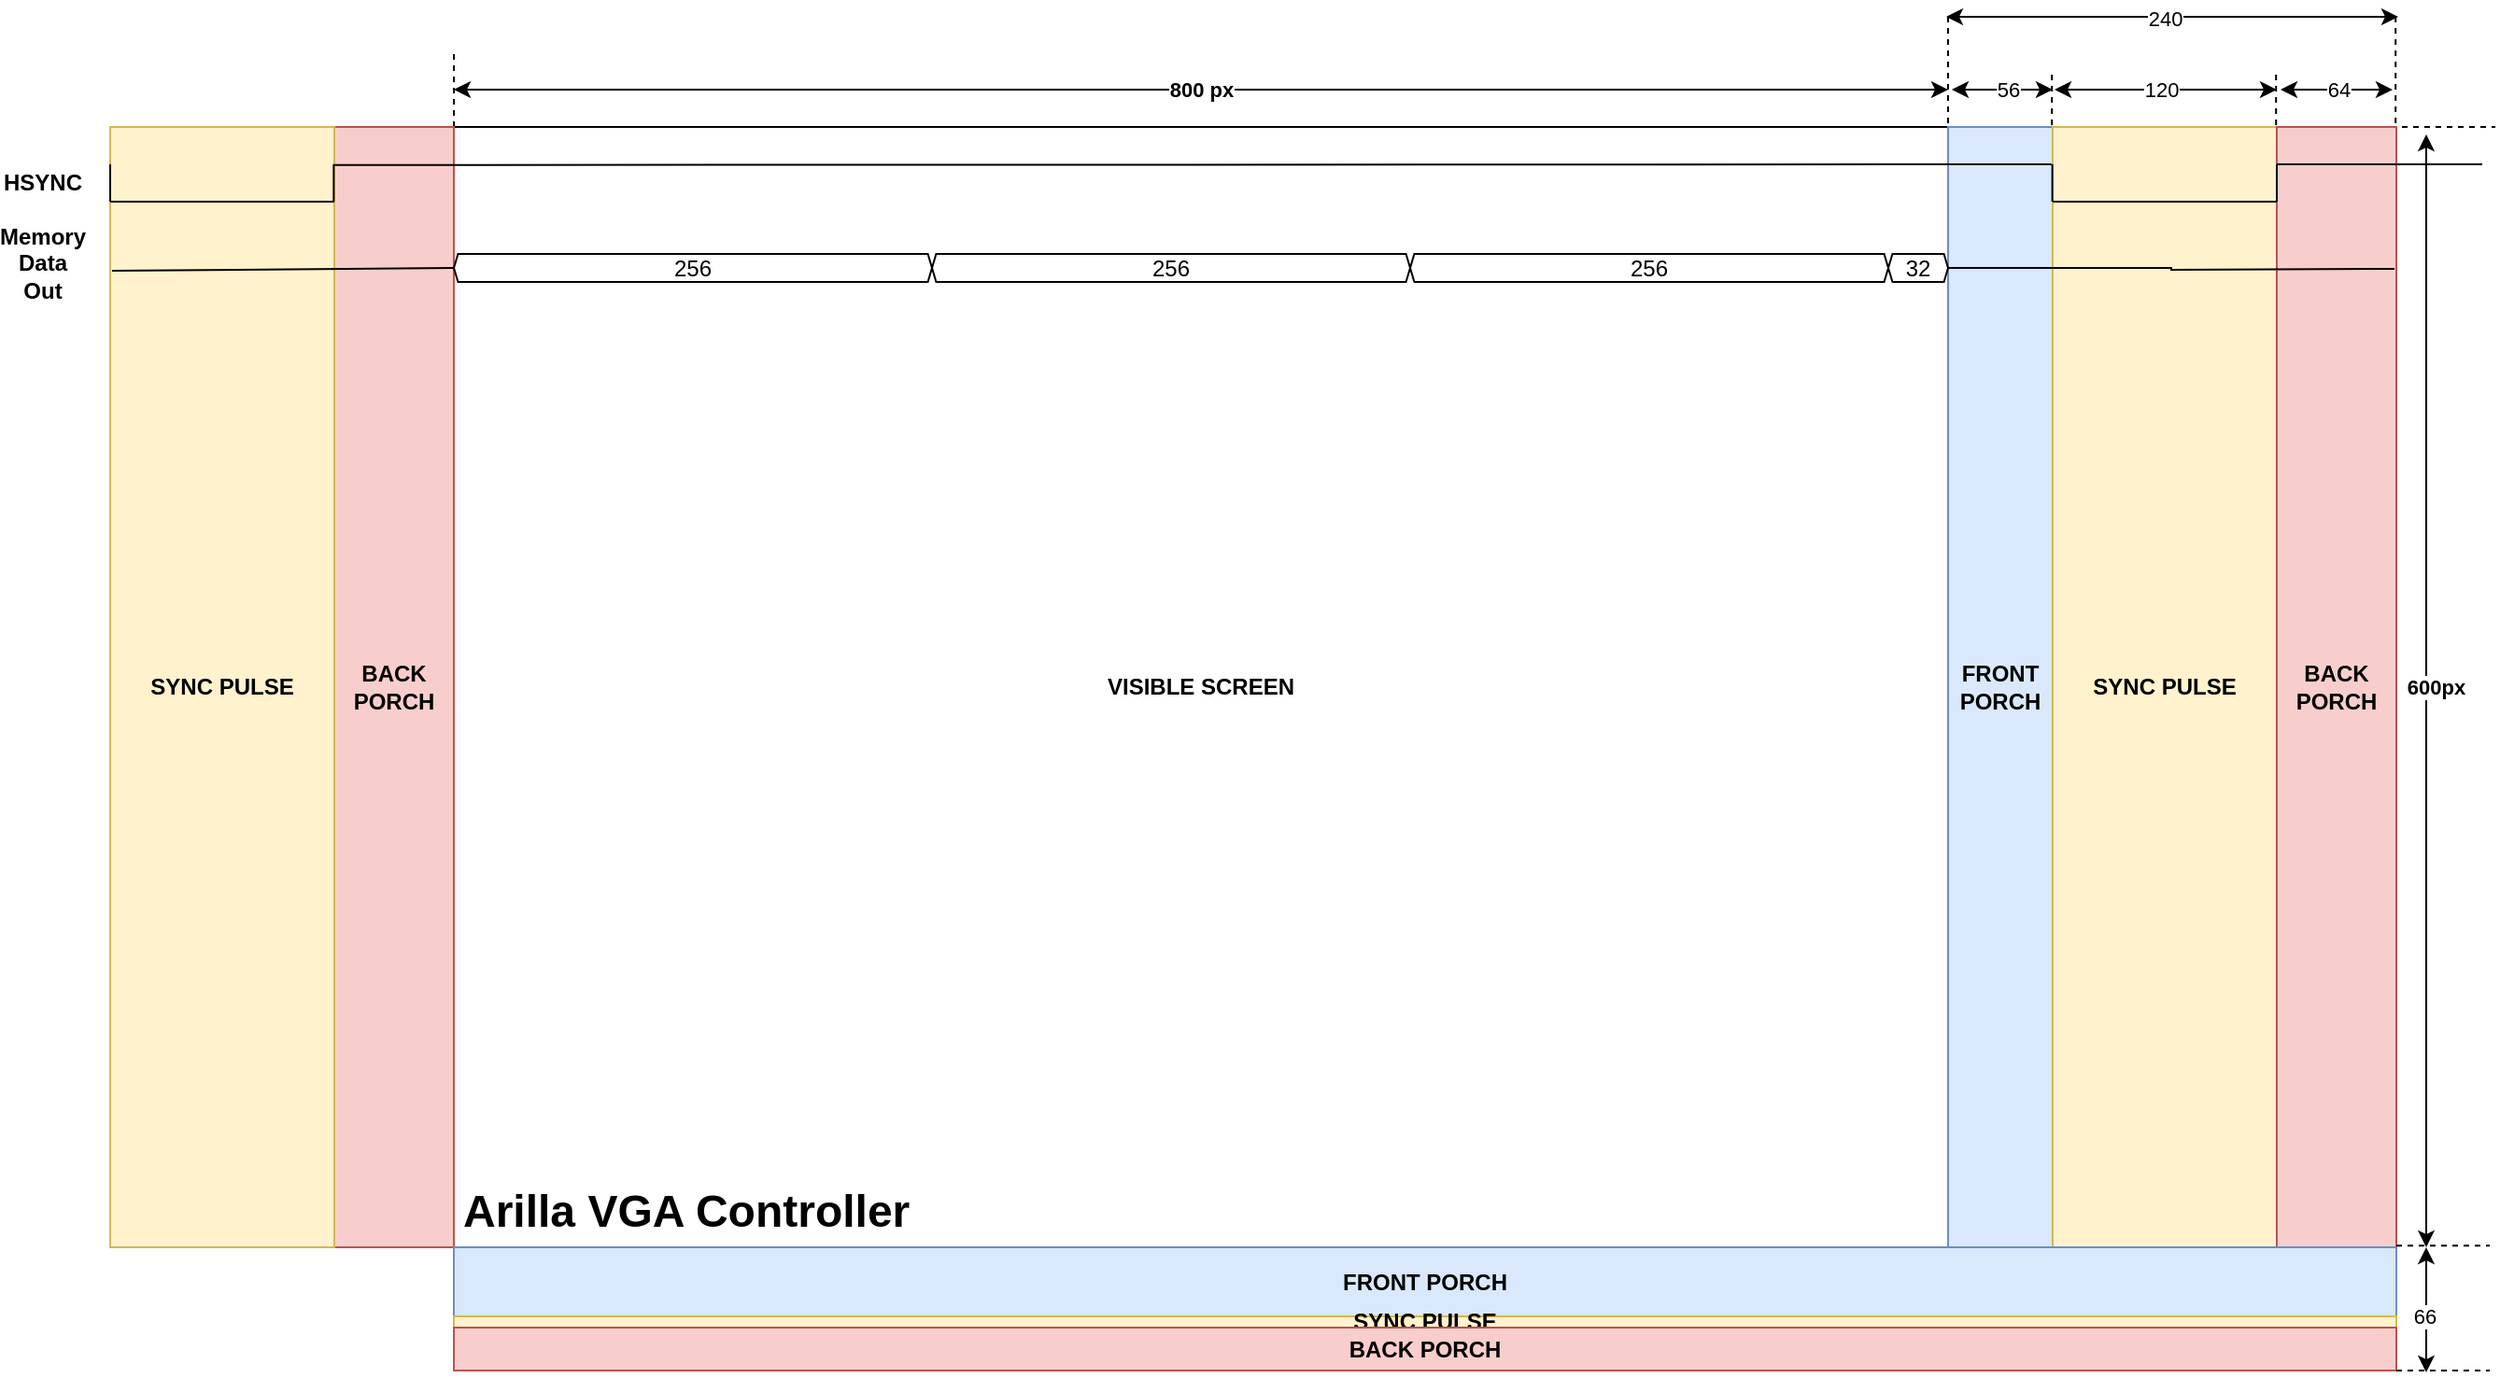 <mxfile version="15.0.5" type="device"><diagram id="g8dNcK2lHK-4lsfCOSbI" name="Page-1"><mxGraphModel dx="2409" dy="766" grid="0" gridSize="10" guides="1" tooltips="1" connect="1" arrows="1" fold="1" page="1" pageScale="1" pageWidth="583" pageHeight="827" math="0" shadow="0"><root><mxCell id="0"/><mxCell id="1" parent="0"/><mxCell id="Ez3e_Y8C4YFQLMpHcTPp-38" value="" style="endArrow=none;dashed=1;html=1;fontStyle=1" parent="1" edge="1"><mxGeometry width="50" height="50" relative="1" as="geometry"><mxPoint x="1159.6" y="130" as="sourcePoint"/><mxPoint x="1159.6" y="59" as="targetPoint"/><Array as="points"/></mxGeometry></mxCell><mxCell id="Ez3e_Y8C4YFQLMpHcTPp-36" value="" style="endArrow=none;dashed=1;html=1;fontStyle=1" parent="1" edge="1"><mxGeometry width="50" height="50" relative="1" as="geometry"><mxPoint x="1095.6" y="131" as="sourcePoint"/><mxPoint x="1095.6" y="91" as="targetPoint"/></mxGeometry></mxCell><mxCell id="Ez3e_Y8C4YFQLMpHcTPp-37" value="" style="endArrow=none;dashed=1;html=1;fontStyle=1" parent="1" edge="1"><mxGeometry width="50" height="50" relative="1" as="geometry"><mxPoint x="975.6" y="131" as="sourcePoint"/><mxPoint x="975.6" y="91" as="targetPoint"/></mxGeometry></mxCell><mxCell id="Ez3e_Y8C4YFQLMpHcTPp-2" value="VISIBLE SCREEN" style="rounded=0;whiteSpace=wrap;html=1;fontStyle=1" parent="1" vertex="1"><mxGeometry x="120" y="120" width="800" height="600" as="geometry"/></mxCell><mxCell id="Ez3e_Y8C4YFQLMpHcTPp-4" value="" style="endArrow=none;dashed=1;html=1;fontStyle=1" parent="1" edge="1"><mxGeometry width="50" height="50" relative="1" as="geometry"><mxPoint x="120" y="120" as="sourcePoint"/><mxPoint x="120" y="80" as="targetPoint"/><Array as="points"/></mxGeometry></mxCell><mxCell id="Ez3e_Y8C4YFQLMpHcTPp-5" value="" style="endArrow=none;dashed=1;html=1;fontStyle=1" parent="1" edge="1"><mxGeometry width="50" height="50" relative="1" as="geometry"><mxPoint x="920" y="130" as="sourcePoint"/><mxPoint x="920" y="58" as="targetPoint"/><Array as="points"/></mxGeometry></mxCell><mxCell id="Ez3e_Y8C4YFQLMpHcTPp-6" value="" style="endArrow=classic;startArrow=classic;html=1;fontStyle=1" parent="1" edge="1"><mxGeometry width="50" height="50" relative="1" as="geometry"><mxPoint x="120" y="100" as="sourcePoint"/><mxPoint x="920" y="100" as="targetPoint"/><Array as="points"><mxPoint x="510" y="100"/></Array></mxGeometry></mxCell><mxCell id="Ez3e_Y8C4YFQLMpHcTPp-7" value="800 px" style="edgeLabel;html=1;align=center;verticalAlign=middle;resizable=0;points=[];fontStyle=1" parent="Ez3e_Y8C4YFQLMpHcTPp-6" vertex="1" connectable="0"><mxGeometry x="-0.117" relative="1" as="geometry"><mxPoint x="47" as="offset"/></mxGeometry></mxCell><mxCell id="Ez3e_Y8C4YFQLMpHcTPp-10" value="&lt;h1&gt;Arilla VGA Controller&lt;br&gt;&lt;/h1&gt;" style="text;html=1;strokeColor=none;fillColor=none;spacing=5;spacingTop=-20;whiteSpace=wrap;overflow=hidden;rounded=0;fontStyle=1" parent="1" vertex="1"><mxGeometry x="120" y="681" width="369" height="39" as="geometry"/></mxCell><mxCell id="Ez3e_Y8C4YFQLMpHcTPp-12" value="&lt;span&gt;FRONT PORCH&lt;br&gt;&lt;/span&gt;" style="rounded=0;whiteSpace=wrap;html=1;fillColor=#dae8fc;strokeColor=#6c8ebf;fontStyle=1" parent="1" vertex="1"><mxGeometry x="920" y="120" width="56" height="600" as="geometry"/></mxCell><mxCell id="Ez3e_Y8C4YFQLMpHcTPp-14" value="&lt;span&gt;SYNC PULSE&lt;br&gt;&lt;/span&gt;" style="rounded=0;whiteSpace=wrap;html=1;fillColor=#fff2cc;strokeColor=#d6b656;fontStyle=1" parent="1" vertex="1"><mxGeometry x="976" y="120" width="120" height="600" as="geometry"/></mxCell><mxCell id="Ez3e_Y8C4YFQLMpHcTPp-15" value="&lt;span&gt;BACK PORCH&lt;/span&gt;" style="rounded=0;whiteSpace=wrap;html=1;fillColor=#f8cecc;strokeColor=#b85450;fontStyle=1" parent="1" vertex="1"><mxGeometry x="56" y="120" width="64" height="600" as="geometry"/></mxCell><mxCell id="Ez3e_Y8C4YFQLMpHcTPp-17" value="&lt;span&gt;SYNC PULSE&lt;br&gt;&lt;/span&gt;" style="rounded=0;whiteSpace=wrap;html=1;fillColor=#fff2cc;strokeColor=#d6b656;fontStyle=1" parent="1" vertex="1"><mxGeometry x="-64" y="120" width="120" height="600" as="geometry"/></mxCell><mxCell id="Ez3e_Y8C4YFQLMpHcTPp-29" value="&lt;span&gt;BACK PORCH&lt;/span&gt;" style="rounded=0;whiteSpace=wrap;html=1;fillColor=#f8cecc;strokeColor=#b85450;fontStyle=1" parent="1" vertex="1"><mxGeometry x="1096" y="120" width="64" height="600" as="geometry"/></mxCell><mxCell id="Ez3e_Y8C4YFQLMpHcTPp-32" value="HSYNC" style="text;html=1;strokeColor=none;fillColor=none;align=center;verticalAlign=middle;whiteSpace=wrap;rounded=0;fontStyle=1" parent="1" vertex="1"><mxGeometry x="-120" y="140" width="40" height="20" as="geometry"/></mxCell><mxCell id="Ez3e_Y8C4YFQLMpHcTPp-22" value="" style="endArrow=none;html=1;fontStyle=1" parent="1" edge="1"><mxGeometry x="-64" y="140" width="50" height="50" as="geometry"><mxPoint x="-64" y="160" as="sourcePoint"/><mxPoint x="56" y="160" as="targetPoint"/></mxGeometry></mxCell><mxCell id="Ez3e_Y8C4YFQLMpHcTPp-23" value="" style="endArrow=none;html=1;fontStyle=1" parent="1" edge="1"><mxGeometry x="-64.33" y="140" width="50" height="50" as="geometry"><mxPoint x="55.67" y="140" as="sourcePoint"/><mxPoint x="55.67" y="160" as="targetPoint"/></mxGeometry></mxCell><mxCell id="Ez3e_Y8C4YFQLMpHcTPp-24" value="" style="endArrow=none;html=1;fontStyle=1" parent="1" edge="1"><mxGeometry x="-64" y="140" width="50" height="50" as="geometry"><mxPoint x="-64" y="140" as="sourcePoint"/><mxPoint x="-64" y="160" as="targetPoint"/></mxGeometry></mxCell><mxCell id="Ez3e_Y8C4YFQLMpHcTPp-25" value="" style="endArrow=none;html=1;fontStyle=1;exitX=-0.007;exitY=0.034;exitDx=0;exitDy=0;exitPerimeter=0;" parent="1" source="Ez3e_Y8C4YFQLMpHcTPp-15" edge="1"><mxGeometry x="-70" y="140" width="50" height="50" as="geometry"><mxPoint x="60" y="140" as="sourcePoint"/><mxPoint x="970" y="140" as="targetPoint"/><Array as="points"><mxPoint x="970" y="140"/><mxPoint x="976" y="140"/></Array></mxGeometry></mxCell><mxCell id="Ez3e_Y8C4YFQLMpHcTPp-26" value="" style="endArrow=none;html=1;fontStyle=1" parent="1" edge="1"><mxGeometry x="-64" y="140" width="50" height="50" as="geometry"><mxPoint x="976" y="160" as="sourcePoint"/><mxPoint x="1096" y="160" as="targetPoint"/></mxGeometry></mxCell><mxCell id="Ez3e_Y8C4YFQLMpHcTPp-27" value="" style="endArrow=none;html=1;fontStyle=1" parent="1" edge="1"><mxGeometry x="-64" y="140" width="50" height="50" as="geometry"><mxPoint x="1096" y="140" as="sourcePoint"/><mxPoint x="1096" y="160" as="targetPoint"/></mxGeometry></mxCell><mxCell id="Ez3e_Y8C4YFQLMpHcTPp-28" value="" style="endArrow=none;html=1;fontStyle=1" parent="1" edge="1"><mxGeometry x="-64.19" y="140" width="50" height="50" as="geometry"><mxPoint x="975.81" y="140" as="sourcePoint"/><mxPoint x="975.81" y="160" as="targetPoint"/></mxGeometry></mxCell><mxCell id="Ez3e_Y8C4YFQLMpHcTPp-30" value="" style="endArrow=none;html=1;fontStyle=1" parent="1" edge="1"><mxGeometry x="-64" y="140" width="50" height="50" as="geometry"><mxPoint x="1096" y="140" as="sourcePoint"/><mxPoint x="1206" y="140" as="targetPoint"/></mxGeometry></mxCell><mxCell id="Ez3e_Y8C4YFQLMpHcTPp-39" value="" style="endArrow=classic;startArrow=classic;html=1;" parent="1" edge="1"><mxGeometry width="50" height="50" relative="1" as="geometry"><mxPoint x="922" y="100" as="sourcePoint"/><mxPoint x="976" y="100" as="targetPoint"/><Array as="points"/></mxGeometry></mxCell><mxCell id="Ez3e_Y8C4YFQLMpHcTPp-42" value="56" style="edgeLabel;html=1;align=center;verticalAlign=middle;resizable=0;points=[];" parent="Ez3e_Y8C4YFQLMpHcTPp-39" vertex="1" connectable="0"><mxGeometry x="0.283" y="2" relative="1" as="geometry"><mxPoint x="-5" y="2" as="offset"/></mxGeometry></mxCell><mxCell id="Ez3e_Y8C4YFQLMpHcTPp-40" value="" style="endArrow=classic;startArrow=classic;html=1;" parent="1" edge="1"><mxGeometry width="50" height="50" relative="1" as="geometry"><mxPoint x="977" y="100" as="sourcePoint"/><mxPoint x="1096" y="100" as="targetPoint"/></mxGeometry></mxCell><mxCell id="Ez3e_Y8C4YFQLMpHcTPp-43" value="120" style="edgeLabel;html=1;align=center;verticalAlign=middle;resizable=0;points=[];" parent="Ez3e_Y8C4YFQLMpHcTPp-40" vertex="1" connectable="0"><mxGeometry x="-0.277" relative="1" as="geometry"><mxPoint x="14" as="offset"/></mxGeometry></mxCell><mxCell id="Ez3e_Y8C4YFQLMpHcTPp-41" value="" style="endArrow=classic;startArrow=classic;html=1;" parent="1" edge="1"><mxGeometry width="50" height="50" relative="1" as="geometry"><mxPoint x="1098" y="100" as="sourcePoint"/><mxPoint x="1158" y="100" as="targetPoint"/></mxGeometry></mxCell><mxCell id="Ez3e_Y8C4YFQLMpHcTPp-44" value="64" style="edgeLabel;html=1;align=center;verticalAlign=middle;resizable=0;points=[];" parent="Ez3e_Y8C4YFQLMpHcTPp-41" vertex="1" connectable="0"><mxGeometry x="-0.187" relative="1" as="geometry"><mxPoint x="6" as="offset"/></mxGeometry></mxCell><mxCell id="Ez3e_Y8C4YFQLMpHcTPp-46" value="Memory Data Out" style="text;html=1;strokeColor=none;fillColor=none;align=center;verticalAlign=middle;whiteSpace=wrap;rounded=0;fontStyle=1" parent="1" vertex="1"><mxGeometry x="-120" y="183" width="40" height="20" as="geometry"/></mxCell><mxCell id="Ez3e_Y8C4YFQLMpHcTPp-47" value="256" style="shape=hexagon;perimeter=hexagonPerimeter2;whiteSpace=wrap;html=1;fixedSize=1;strokeColor=#000000;size=2.226;" parent="1" vertex="1"><mxGeometry x="120" y="188" width="256" height="15" as="geometry"/></mxCell><mxCell id="Ez3e_Y8C4YFQLMpHcTPp-48" value="256" style="shape=hexagon;perimeter=hexagonPerimeter2;whiteSpace=wrap;html=1;fixedSize=1;strokeColor=#000000;size=2.226;" parent="1" vertex="1"><mxGeometry x="376" y="188" width="256" height="15" as="geometry"/></mxCell><mxCell id="Ez3e_Y8C4YFQLMpHcTPp-49" value="256" style="shape=hexagon;perimeter=hexagonPerimeter2;whiteSpace=wrap;html=1;fixedSize=1;strokeColor=#000000;size=2.226;" parent="1" vertex="1"><mxGeometry x="632" y="188" width="256" height="15" as="geometry"/></mxCell><mxCell id="Ez3e_Y8C4YFQLMpHcTPp-85" style="edgeStyle=orthogonalEdgeStyle;rounded=0;orthogonalLoop=1;jettySize=auto;html=1;verticalAlign=middle;endArrow=none;endFill=0;" parent="1" source="Ez3e_Y8C4YFQLMpHcTPp-53" edge="1"><mxGeometry relative="1" as="geometry"><mxPoint x="1159" y="196" as="targetPoint"/></mxGeometry></mxCell><mxCell id="Ez3e_Y8C4YFQLMpHcTPp-53" value="32" style="shape=hexagon;perimeter=hexagonPerimeter2;whiteSpace=wrap;html=1;fixedSize=1;strokeColor=#000000;size=2.226;" parent="1" vertex="1"><mxGeometry x="888" y="188" width="32" height="15" as="geometry"/></mxCell><mxCell id="Ez3e_Y8C4YFQLMpHcTPp-79" value="&lt;b&gt;FRONT PORCH&lt;br&gt;&lt;/b&gt;" style="rounded=0;whiteSpace=wrap;html=1;labelBackgroundColor=none;strokeColor=#6c8ebf;fillColor=#dae8fc;" parent="1" vertex="1"><mxGeometry x="120" y="720" width="1040" height="37" as="geometry"/></mxCell><mxCell id="Ez3e_Y8C4YFQLMpHcTPp-80" value="&lt;b&gt;SYNC PULSE&lt;br&gt;&lt;/b&gt;" style="rounded=0;whiteSpace=wrap;html=1;labelBackgroundColor=none;strokeColor=#d6b656;fillColor=#fff2cc;" parent="1" vertex="1"><mxGeometry x="120" y="757" width="1040" height="6" as="geometry"/></mxCell><mxCell id="Ez3e_Y8C4YFQLMpHcTPp-81" value="&lt;b&gt;BACK PORCH&lt;br&gt;&lt;/b&gt;" style="rounded=0;whiteSpace=wrap;html=1;labelBackgroundColor=none;strokeColor=#b85450;fillColor=#f8cecc;" parent="1" vertex="1"><mxGeometry x="120" y="763" width="1040" height="23" as="geometry"/></mxCell><mxCell id="Ez3e_Y8C4YFQLMpHcTPp-82" value="" style="endArrow=none;html=1;verticalAlign=middle;entryX=0;entryY=0.5;entryDx=0;entryDy=0;" parent="1" target="Ez3e_Y8C4YFQLMpHcTPp-47" edge="1"><mxGeometry width="50" height="50" relative="1" as="geometry"><mxPoint x="-63" y="197" as="sourcePoint"/><mxPoint x="44" y="203" as="targetPoint"/></mxGeometry></mxCell><mxCell id="Ez3e_Y8C4YFQLMpHcTPp-87" value="" style="endArrow=classic;startArrow=classic;html=1;verticalAlign=middle;" parent="1" edge="1"><mxGeometry width="50" height="50" relative="1" as="geometry"><mxPoint x="919" y="61" as="sourcePoint"/><mxPoint x="1161" y="61" as="targetPoint"/></mxGeometry></mxCell><mxCell id="Ez3e_Y8C4YFQLMpHcTPp-88" value="240" style="edgeLabel;html=1;align=center;verticalAlign=middle;resizable=0;points=[];" parent="Ez3e_Y8C4YFQLMpHcTPp-87" vertex="1" connectable="0"><mxGeometry x="-0.364" y="-1" relative="1" as="geometry"><mxPoint x="40" as="offset"/></mxGeometry></mxCell><mxCell id="GEP_wadkg6H07WbmVrRf-1" value="" style="endArrow=none;dashed=1;html=1;" edge="1" parent="1"><mxGeometry width="50" height="50" relative="1" as="geometry"><mxPoint x="1163" y="120" as="sourcePoint"/><mxPoint x="1213" y="120" as="targetPoint"/></mxGeometry></mxCell><mxCell id="GEP_wadkg6H07WbmVrRf-2" value="" style="endArrow=none;dashed=1;html=1;" edge="1" parent="1"><mxGeometry width="50" height="50" relative="1" as="geometry"><mxPoint x="1160" y="786" as="sourcePoint"/><mxPoint x="1210" y="786" as="targetPoint"/></mxGeometry></mxCell><mxCell id="GEP_wadkg6H07WbmVrRf-3" value="" style="endArrow=none;dashed=1;html=1;" edge="1" parent="1"><mxGeometry width="50" height="50" relative="1" as="geometry"><mxPoint x="1160" y="719.17" as="sourcePoint"/><mxPoint x="1210" y="719.17" as="targetPoint"/></mxGeometry></mxCell><mxCell id="GEP_wadkg6H07WbmVrRf-4" value="" style="endArrow=classic;startArrow=classic;html=1;" edge="1" parent="1"><mxGeometry width="50" height="50" relative="1" as="geometry"><mxPoint x="1176" y="720" as="sourcePoint"/><mxPoint x="1176" y="124" as="targetPoint"/></mxGeometry></mxCell><mxCell id="GEP_wadkg6H07WbmVrRf-5" value="&lt;b&gt;600px&lt;/b&gt;" style="edgeLabel;html=1;align=center;verticalAlign=middle;resizable=0;points=[];" vertex="1" connectable="0" parent="GEP_wadkg6H07WbmVrRf-4"><mxGeometry x="-0.346" y="-3" relative="1" as="geometry"><mxPoint x="2" y="-105" as="offset"/></mxGeometry></mxCell><mxCell id="GEP_wadkg6H07WbmVrRf-6" value="" style="endArrow=classic;startArrow=classic;html=1;" edge="1" parent="1"><mxGeometry width="50" height="50" relative="1" as="geometry"><mxPoint x="1176" y="787" as="sourcePoint"/><mxPoint x="1176" y="720" as="targetPoint"/></mxGeometry></mxCell><mxCell id="GEP_wadkg6H07WbmVrRf-7" value="66" style="edgeLabel;html=1;align=center;verticalAlign=middle;resizable=0;points=[];" vertex="1" connectable="0" parent="GEP_wadkg6H07WbmVrRf-6"><mxGeometry x="-0.215" y="-2" relative="1" as="geometry"><mxPoint x="-3" y="-4" as="offset"/></mxGeometry></mxCell></root></mxGraphModel></diagram></mxfile>